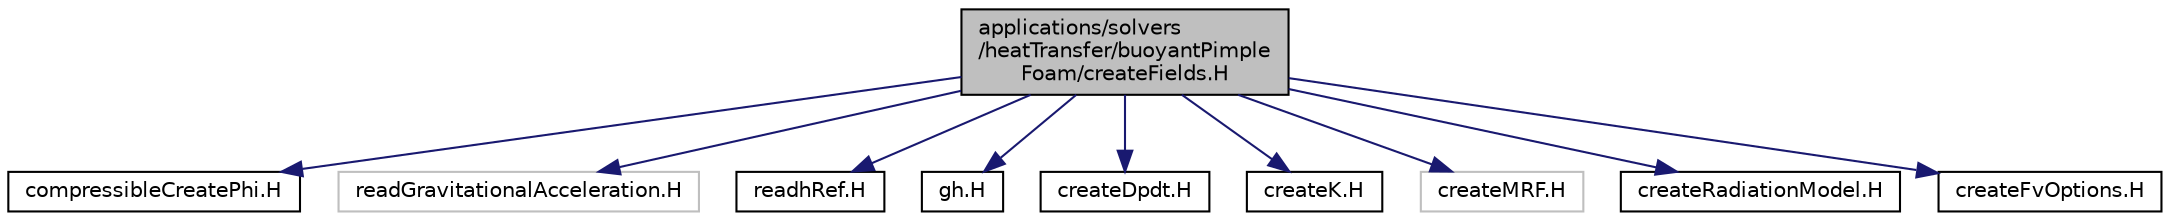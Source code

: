 digraph "applications/solvers/heatTransfer/buoyantPimpleFoam/createFields.H"
{
  bgcolor="transparent";
  edge [fontname="Helvetica",fontsize="10",labelfontname="Helvetica",labelfontsize="10"];
  node [fontname="Helvetica",fontsize="10",shape=record];
  Node1 [label="applications/solvers\l/heatTransfer/buoyantPimple\lFoam/createFields.H",height=0.2,width=0.4,color="black", fillcolor="grey75", style="filled" fontcolor="black"];
  Node1 -> Node2 [color="midnightblue",fontsize="10",style="solid",fontname="Helvetica"];
  Node2 [label="compressibleCreatePhi.H",height=0.2,width=0.4,color="black",URL="$compressibleCreatePhi_8H.html",tooltip="Creates and initialises the face-flux field phi. "];
  Node1 -> Node3 [color="midnightblue",fontsize="10",style="solid",fontname="Helvetica"];
  Node3 [label="readGravitationalAcceleration.H",height=0.2,width=0.4,color="grey75"];
  Node1 -> Node4 [color="midnightblue",fontsize="10",style="solid",fontname="Helvetica"];
  Node4 [label="readhRef.H",height=0.2,width=0.4,color="black",URL="$readhRef_8H.html"];
  Node1 -> Node5 [color="midnightblue",fontsize="10",style="solid",fontname="Helvetica"];
  Node5 [label="gh.H",height=0.2,width=0.4,color="black",URL="$gh_8H.html"];
  Node1 -> Node6 [color="midnightblue",fontsize="10",style="solid",fontname="Helvetica"];
  Node6 [label="createDpdt.H",height=0.2,width=0.4,color="black",URL="$createDpdt_8H.html"];
  Node1 -> Node7 [color="midnightblue",fontsize="10",style="solid",fontname="Helvetica"];
  Node7 [label="createK.H",height=0.2,width=0.4,color="black",URL="$createK_8H.html"];
  Node1 -> Node8 [color="midnightblue",fontsize="10",style="solid",fontname="Helvetica"];
  Node8 [label="createMRF.H",height=0.2,width=0.4,color="grey75"];
  Node1 -> Node9 [color="midnightblue",fontsize="10",style="solid",fontname="Helvetica"];
  Node9 [label="createRadiationModel.H",height=0.2,width=0.4,color="black",URL="$createRadiationModel_8H.html"];
  Node1 -> Node10 [color="midnightblue",fontsize="10",style="solid",fontname="Helvetica"];
  Node10 [label="createFvOptions.H",height=0.2,width=0.4,color="black",URL="$createFvOptions_8H.html"];
}
